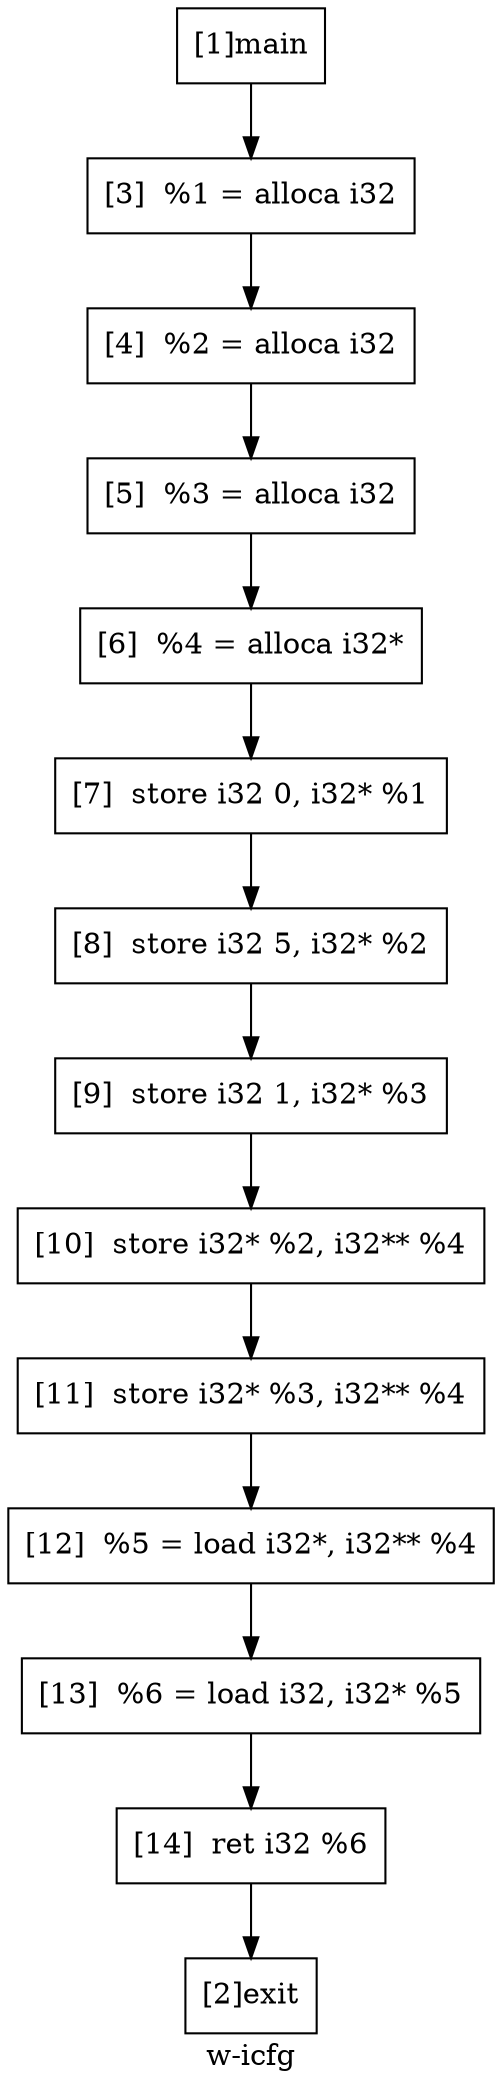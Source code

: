 digraph "w-icfg"{
	label="w-icfg";


	// Define the nodes
	N1 [shape=rectangle, color=black,label="[1]main"];
	N2 [shape=rectangle, color=black,label="[2]exit"];
	N3 [shape=rectangle, color=black,label="[3]  %1 = alloca i32"];
	N4 [shape=rectangle, color=black,label="[4]  %2 = alloca i32"];
	N5 [shape=rectangle, color=black,label="[5]  %3 = alloca i32"];
	N6 [shape=rectangle, color=black,label="[6]  %4 = alloca i32*"];
	N7 [shape=rectangle, color=black,label="[7]  store i32 0, i32* %1"];
	N8 [shape=rectangle, color=black,label="[8]  store i32 5, i32* %2"];
	N9 [shape=rectangle, color=black,label="[9]  store i32 1, i32* %3"];
	N10 [shape=rectangle, color=black,label="[10]  store i32* %2, i32** %4"];
	N11 [shape=rectangle, color=black,label="[11]  store i32* %3, i32** %4"];
	N12 [shape=rectangle, color=black,label="[12]  %5 = load i32*, i32** %4"];
	N13 [shape=rectangle, color=black,label="[13]  %6 = load i32, i32* %5"];
	N14 [shape=rectangle, color=black,label="[14]  ret i32 %6"];


	// Define the edges
	N1 -> N3[color=black,label=""];
	N3 -> N4[color=black,label=""];
	N4 -> N5[color=black,label=""];
	N5 -> N6[color=black,label=""];
	N6 -> N7[color=black,label=""];
	N7 -> N8[color=black,label=""];
	N8 -> N9[color=black,label=""];
	N9 -> N10[color=black,label=""];
	N10 -> N11[color=black,label=""];
	N11 -> N12[color=black,label=""];
	N12 -> N13[color=black,label=""];
	N13 -> N14[color=black,label=""];
	N14 -> N2[color=black,label=""];
}
